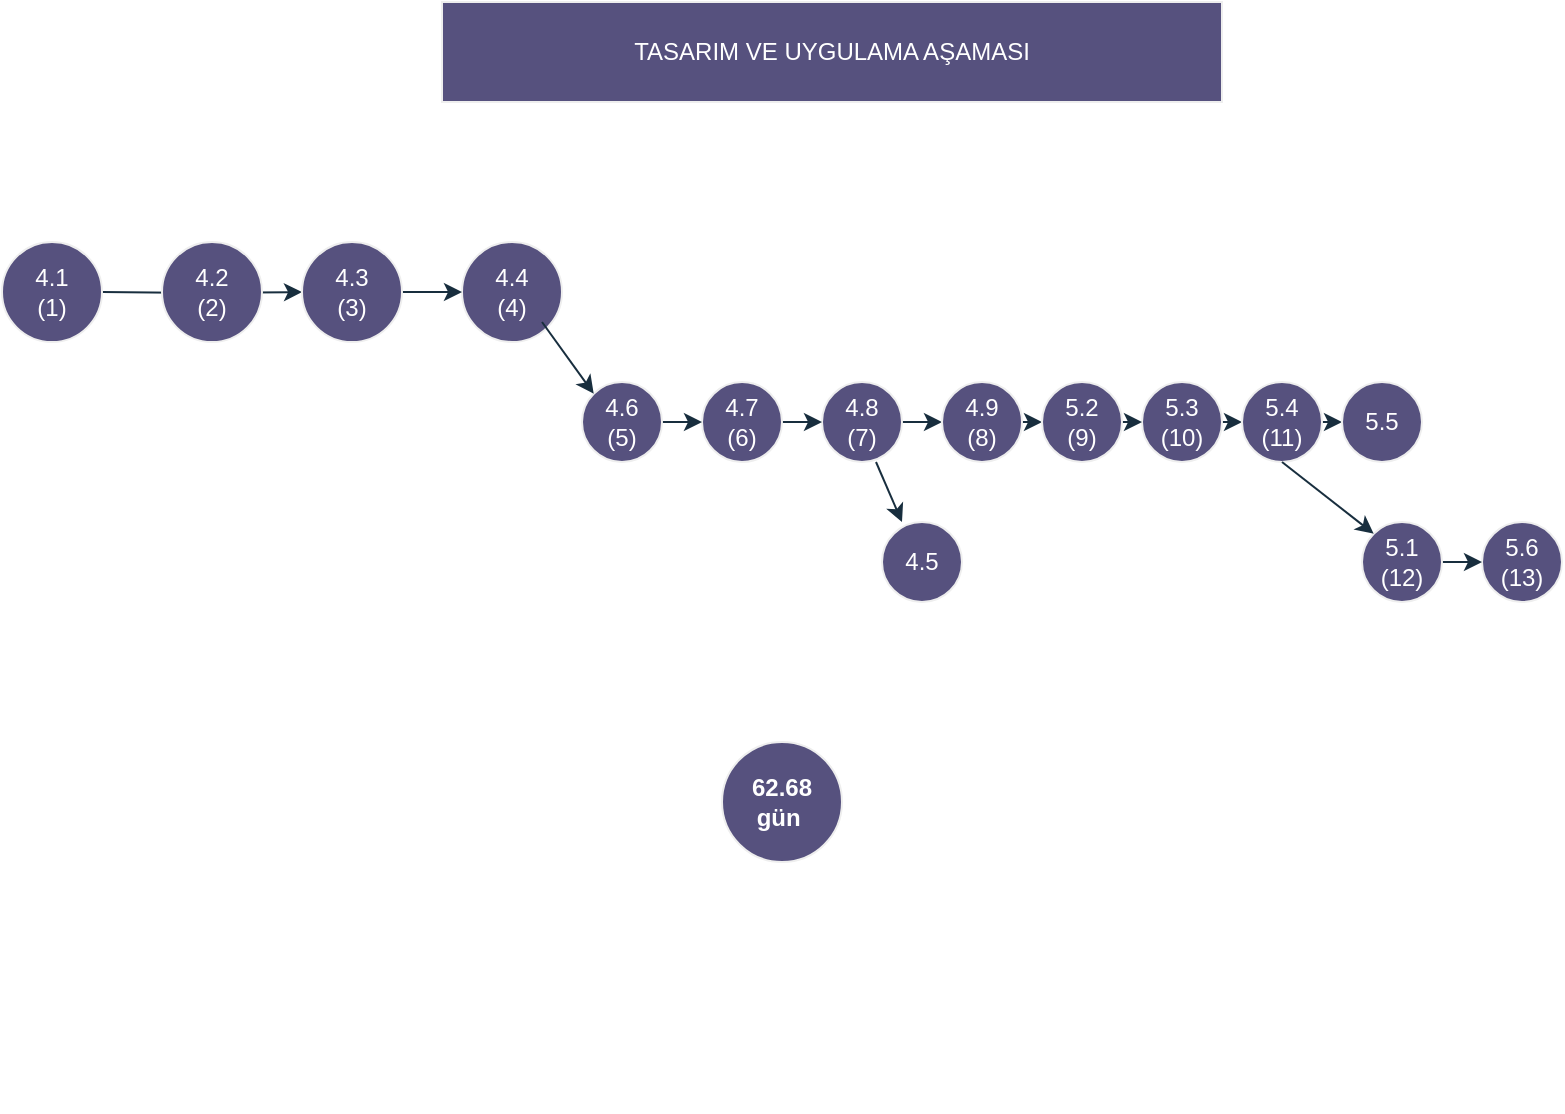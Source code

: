 <mxfile version="26.2.2">
  <diagram name="Sayfa -1" id="TM1Ow-rBUH1Qzfvp6o70">
    <mxGraphModel dx="1044" dy="626" grid="1" gridSize="10" guides="1" tooltips="1" connect="1" arrows="1" fold="1" page="1" pageScale="1" pageWidth="827" pageHeight="1169" math="0" shadow="0">
      <root>
        <mxCell id="0" />
        <mxCell id="1" parent="0" />
        <mxCell id="LvImPRZhSpyDaeC6TFJN-19" value="" style="edgeStyle=orthogonalEdgeStyle;rounded=0;orthogonalLoop=1;jettySize=auto;html=1;labelBackgroundColor=none;strokeColor=#182E3E;fontColor=default;" parent="1" target="LvImPRZhSpyDaeC6TFJN-7" edge="1">
          <mxGeometry relative="1" as="geometry">
            <mxPoint x="70" y="175" as="sourcePoint" />
          </mxGeometry>
        </mxCell>
        <mxCell id="LvImPRZhSpyDaeC6TFJN-1" value="4.1&lt;div&gt;(1)&lt;/div&gt;" style="ellipse;whiteSpace=wrap;html=1;aspect=fixed;labelBackgroundColor=none;fillColor=#56517E;strokeColor=#EEEEEE;fontColor=#FFFFFF;" parent="1" vertex="1">
          <mxGeometry x="20" y="150" width="50" height="50" as="geometry" />
        </mxCell>
        <mxCell id="LvImPRZhSpyDaeC6TFJN-28" style="edgeStyle=orthogonalEdgeStyle;rounded=0;orthogonalLoop=1;jettySize=auto;html=1;exitX=1;exitY=0.5;exitDx=0;exitDy=0;entryX=0;entryY=0.5;entryDx=0;entryDy=0;labelBackgroundColor=none;strokeColor=#182E3E;fontColor=default;" parent="1" source="LvImPRZhSpyDaeC6TFJN-2" target="LvImPRZhSpyDaeC6TFJN-8" edge="1">
          <mxGeometry relative="1" as="geometry" />
        </mxCell>
        <mxCell id="LvImPRZhSpyDaeC6TFJN-2" value="4.8&lt;div&gt;(7)&lt;/div&gt;" style="ellipse;whiteSpace=wrap;html=1;aspect=fixed;labelBackgroundColor=none;fillColor=#56517E;strokeColor=#EEEEEE;fontColor=#FFFFFF;" parent="1" vertex="1">
          <mxGeometry x="430" y="220" width="40" height="40" as="geometry" />
        </mxCell>
        <mxCell id="LvImPRZhSpyDaeC6TFJN-26" style="edgeStyle=orthogonalEdgeStyle;rounded=0;orthogonalLoop=1;jettySize=auto;html=1;exitX=1;exitY=0.5;exitDx=0;exitDy=0;entryX=0;entryY=0.5;entryDx=0;entryDy=0;labelBackgroundColor=none;strokeColor=#182E3E;fontColor=default;" parent="1" source="LvImPRZhSpyDaeC6TFJN-3" target="LvImPRZhSpyDaeC6TFJN-2" edge="1">
          <mxGeometry relative="1" as="geometry" />
        </mxCell>
        <mxCell id="LvImPRZhSpyDaeC6TFJN-3" value="4.7&lt;div&gt;(6)&lt;/div&gt;" style="ellipse;whiteSpace=wrap;html=1;aspect=fixed;labelBackgroundColor=none;fillColor=#56517E;strokeColor=#EEEEEE;fontColor=#FFFFFF;" parent="1" vertex="1">
          <mxGeometry x="370" y="220" width="40" height="40" as="geometry" />
        </mxCell>
        <mxCell id="LvImPRZhSpyDaeC6TFJN-24" style="edgeStyle=orthogonalEdgeStyle;rounded=0;orthogonalLoop=1;jettySize=auto;html=1;exitX=1;exitY=0.5;exitDx=0;exitDy=0;entryX=0;entryY=0.5;entryDx=0;entryDy=0;labelBackgroundColor=none;strokeColor=#182E3E;fontColor=default;" parent="1" source="LvImPRZhSpyDaeC6TFJN-4" target="LvImPRZhSpyDaeC6TFJN-3" edge="1">
          <mxGeometry relative="1" as="geometry" />
        </mxCell>
        <mxCell id="LvImPRZhSpyDaeC6TFJN-4" value="4.6&lt;div&gt;(5)&lt;/div&gt;" style="ellipse;whiteSpace=wrap;html=1;aspect=fixed;labelBackgroundColor=none;fillColor=#56517E;strokeColor=#EEEEEE;fontColor=#FFFFFF;" parent="1" vertex="1">
          <mxGeometry x="310" y="220" width="40" height="40" as="geometry" />
        </mxCell>
        <mxCell id="LvImPRZhSpyDaeC6TFJN-5" value="4.4&lt;div&gt;(4)&lt;/div&gt;" style="ellipse;whiteSpace=wrap;html=1;aspect=fixed;labelBackgroundColor=none;fillColor=#56517E;strokeColor=#EEEEEE;fontColor=#FFFFFF;" parent="1" vertex="1">
          <mxGeometry x="250" y="150" width="50" height="50" as="geometry" />
        </mxCell>
        <mxCell id="LvImPRZhSpyDaeC6TFJN-6" value="4.2&lt;div&gt;(2)&lt;/div&gt;" style="ellipse;whiteSpace=wrap;html=1;aspect=fixed;labelBackgroundColor=none;fillColor=#56517E;strokeColor=#EEEEEE;fontColor=#FFFFFF;" parent="1" vertex="1">
          <mxGeometry x="100" y="150" width="50" height="50" as="geometry" />
        </mxCell>
        <mxCell id="LvImPRZhSpyDaeC6TFJN-20" value="" style="edgeStyle=orthogonalEdgeStyle;rounded=0;orthogonalLoop=1;jettySize=auto;html=1;labelBackgroundColor=none;strokeColor=#182E3E;fontColor=default;" parent="1" source="LvImPRZhSpyDaeC6TFJN-7" target="LvImPRZhSpyDaeC6TFJN-5" edge="1">
          <mxGeometry relative="1" as="geometry" />
        </mxCell>
        <mxCell id="LvImPRZhSpyDaeC6TFJN-7" value="4.3&lt;div&gt;(3)&lt;/div&gt;" style="ellipse;whiteSpace=wrap;html=1;aspect=fixed;labelBackgroundColor=none;fillColor=#56517E;strokeColor=#EEEEEE;fontColor=#FFFFFF;" parent="1" vertex="1">
          <mxGeometry x="170" y="150" width="50" height="50" as="geometry" />
        </mxCell>
        <mxCell id="LvImPRZhSpyDaeC6TFJN-29" style="edgeStyle=orthogonalEdgeStyle;rounded=0;orthogonalLoop=1;jettySize=auto;html=1;exitX=1;exitY=0.5;exitDx=0;exitDy=0;entryX=0;entryY=0.5;entryDx=0;entryDy=0;labelBackgroundColor=none;strokeColor=#182E3E;fontColor=default;" parent="1" source="LvImPRZhSpyDaeC6TFJN-8" target="LvImPRZhSpyDaeC6TFJN-12" edge="1">
          <mxGeometry relative="1" as="geometry" />
        </mxCell>
        <mxCell id="LvImPRZhSpyDaeC6TFJN-8" value="4.9&lt;div&gt;(8)&lt;/div&gt;" style="ellipse;whiteSpace=wrap;html=1;aspect=fixed;labelBackgroundColor=none;fillColor=#56517E;strokeColor=#EEEEEE;fontColor=#FFFFFF;" parent="1" vertex="1">
          <mxGeometry x="490" y="220" width="40" height="40" as="geometry" />
        </mxCell>
        <mxCell id="LvImPRZhSpyDaeC6TFJN-34" style="edgeStyle=orthogonalEdgeStyle;rounded=0;orthogonalLoop=1;jettySize=auto;html=1;exitX=1;exitY=0.5;exitDx=0;exitDy=0;entryX=0;entryY=0.5;entryDx=0;entryDy=0;labelBackgroundColor=none;strokeColor=#182E3E;fontColor=default;" parent="1" source="LvImPRZhSpyDaeC6TFJN-9" target="LvImPRZhSpyDaeC6TFJN-10" edge="1">
          <mxGeometry relative="1" as="geometry" />
        </mxCell>
        <mxCell id="LvImPRZhSpyDaeC6TFJN-9" value="5.3&lt;div&gt;(10)&lt;/div&gt;" style="ellipse;whiteSpace=wrap;html=1;aspect=fixed;labelBackgroundColor=none;fillColor=#56517E;strokeColor=#EEEEEE;fontColor=#FFFFFF;" parent="1" vertex="1">
          <mxGeometry x="590" y="220" width="40" height="40" as="geometry" />
        </mxCell>
        <mxCell id="LvImPRZhSpyDaeC6TFJN-35" style="edgeStyle=orthogonalEdgeStyle;rounded=0;orthogonalLoop=1;jettySize=auto;html=1;exitX=1;exitY=0.5;exitDx=0;exitDy=0;entryX=0;entryY=0.5;entryDx=0;entryDy=0;labelBackgroundColor=none;strokeColor=#182E3E;fontColor=default;" parent="1" source="LvImPRZhSpyDaeC6TFJN-10" target="LvImPRZhSpyDaeC6TFJN-11" edge="1">
          <mxGeometry relative="1" as="geometry" />
        </mxCell>
        <mxCell id="LvImPRZhSpyDaeC6TFJN-10" value="5.4&lt;div&gt;(11)&lt;/div&gt;" style="ellipse;whiteSpace=wrap;html=1;aspect=fixed;labelBackgroundColor=none;fillColor=#56517E;strokeColor=#EEEEEE;fontColor=#FFFFFF;" parent="1" vertex="1">
          <mxGeometry x="640" y="220" width="40" height="40" as="geometry" />
        </mxCell>
        <mxCell id="LvImPRZhSpyDaeC6TFJN-11" value="&lt;div&gt;&lt;br&gt;&lt;/div&gt;5.5&lt;div&gt;&lt;br&gt;&lt;/div&gt;" style="ellipse;whiteSpace=wrap;html=1;aspect=fixed;labelBackgroundColor=none;fillColor=#56517E;strokeColor=#EEEEEE;fontColor=#FFFFFF;" parent="1" vertex="1">
          <mxGeometry x="690" y="220" width="40" height="40" as="geometry" />
        </mxCell>
        <mxCell id="LvImPRZhSpyDaeC6TFJN-30" style="edgeStyle=orthogonalEdgeStyle;rounded=0;orthogonalLoop=1;jettySize=auto;html=1;exitX=1;exitY=0.5;exitDx=0;exitDy=0;entryX=0;entryY=0.5;entryDx=0;entryDy=0;labelBackgroundColor=none;strokeColor=#182E3E;fontColor=default;" parent="1" source="LvImPRZhSpyDaeC6TFJN-12" target="LvImPRZhSpyDaeC6TFJN-9" edge="1">
          <mxGeometry relative="1" as="geometry" />
        </mxCell>
        <mxCell id="LvImPRZhSpyDaeC6TFJN-12" value="5.2&lt;div&gt;(9)&lt;/div&gt;" style="ellipse;whiteSpace=wrap;html=1;aspect=fixed;labelBackgroundColor=none;fillColor=#56517E;strokeColor=#EEEEEE;fontColor=#FFFFFF;" parent="1" vertex="1">
          <mxGeometry x="540" y="220" width="40" height="40" as="geometry" />
        </mxCell>
        <mxCell id="LvImPRZhSpyDaeC6TFJN-14" value="4.5" style="ellipse;whiteSpace=wrap;html=1;aspect=fixed;labelBackgroundColor=none;fillColor=#56517E;strokeColor=#EEEEEE;fontColor=#FFFFFF;" parent="1" vertex="1">
          <mxGeometry x="460" y="290" width="40" height="40" as="geometry" />
        </mxCell>
        <mxCell id="LvImPRZhSpyDaeC6TFJN-15" value="5.6&lt;div&gt;(13)&lt;/div&gt;" style="ellipse;whiteSpace=wrap;html=1;aspect=fixed;labelBackgroundColor=none;fillColor=#56517E;strokeColor=#EEEEEE;fontColor=#FFFFFF;" parent="1" vertex="1">
          <mxGeometry x="760" y="290" width="40" height="40" as="geometry" />
        </mxCell>
        <mxCell id="LvImPRZhSpyDaeC6TFJN-37" style="edgeStyle=orthogonalEdgeStyle;rounded=0;orthogonalLoop=1;jettySize=auto;html=1;exitX=1;exitY=0.5;exitDx=0;exitDy=0;entryX=0;entryY=0.5;entryDx=0;entryDy=0;labelBackgroundColor=none;strokeColor=#182E3E;fontColor=default;" parent="1" source="LvImPRZhSpyDaeC6TFJN-16" target="LvImPRZhSpyDaeC6TFJN-15" edge="1">
          <mxGeometry relative="1" as="geometry" />
        </mxCell>
        <mxCell id="LvImPRZhSpyDaeC6TFJN-16" value="5.1&lt;div&gt;(12)&lt;/div&gt;" style="ellipse;whiteSpace=wrap;html=1;aspect=fixed;labelBackgroundColor=none;fillColor=#56517E;strokeColor=#EEEEEE;fontColor=#FFFFFF;" parent="1" vertex="1">
          <mxGeometry x="700" y="290" width="40" height="40" as="geometry" />
        </mxCell>
        <mxCell id="LvImPRZhSpyDaeC6TFJN-17" value="TASARIM VE UYGULAMA AŞAMASI" style="rounded=0;whiteSpace=wrap;html=1;labelBackgroundColor=none;fillColor=#56517E;strokeColor=#EEEEEE;fontColor=#FFFFFF;" parent="1" vertex="1">
          <mxGeometry x="240" y="30" width="390" height="50" as="geometry" />
        </mxCell>
        <mxCell id="LvImPRZhSpyDaeC6TFJN-23" value="" style="endArrow=classic;html=1;rounded=0;entryX=0;entryY=0;entryDx=0;entryDy=0;labelBackgroundColor=none;strokeColor=#182E3E;fontColor=default;" parent="1" target="LvImPRZhSpyDaeC6TFJN-4" edge="1">
          <mxGeometry width="50" height="50" relative="1" as="geometry">
            <mxPoint x="290" y="190" as="sourcePoint" />
            <mxPoint x="480" y="300" as="targetPoint" />
          </mxGeometry>
        </mxCell>
        <mxCell id="LvImPRZhSpyDaeC6TFJN-36" value="" style="endArrow=classic;html=1;rounded=0;entryX=0;entryY=0;entryDx=0;entryDy=0;labelBackgroundColor=none;strokeColor=#182E3E;fontColor=default;" parent="1" target="LvImPRZhSpyDaeC6TFJN-16" edge="1">
          <mxGeometry width="50" height="50" relative="1" as="geometry">
            <mxPoint x="660" y="260" as="sourcePoint" />
            <mxPoint x="710" y="210" as="targetPoint" />
          </mxGeometry>
        </mxCell>
        <mxCell id="LvImPRZhSpyDaeC6TFJN-38" value="" style="endArrow=classic;html=1;rounded=0;entryX=0.25;entryY=0;entryDx=0;entryDy=0;entryPerimeter=0;labelBackgroundColor=none;strokeColor=#182E3E;fontColor=default;" parent="1" target="LvImPRZhSpyDaeC6TFJN-14" edge="1">
          <mxGeometry width="50" height="50" relative="1" as="geometry">
            <mxPoint x="457" y="260" as="sourcePoint" />
            <mxPoint x="503" y="296" as="targetPoint" />
          </mxGeometry>
        </mxCell>
        <mxCell id="LvImPRZhSpyDaeC6TFJN-40" value="&lt;span style=&quot;font-size: 15px;&quot;&gt;İREM ÖZENSEL&lt;/span&gt;&lt;div&gt;&lt;span style=&quot;font-size: 15px;&quot;&gt;B221306052&lt;/span&gt;&lt;/div&gt;&lt;div&gt;&lt;span style=&quot;font-size: 15px;&quot;&gt;&lt;br&gt;&lt;/span&gt;&lt;/div&gt;" style="text;html=1;align=center;verticalAlign=middle;resizable=0;points=[];autosize=1;strokeColor=none;fillColor=none;fontColor=#FFFFFF;fontStyle=1" parent="1" vertex="1">
          <mxGeometry x="630" y="515" width="140" height="70" as="geometry" />
        </mxCell>
        <mxCell id="LvImPRZhSpyDaeC6TFJN-41" value="62.68&lt;div&gt;gün&amp;nbsp;&lt;/div&gt;" style="ellipse;whiteSpace=wrap;html=1;strokeColor=#EEEEEE;fontColor=#FFFFFF;fillColor=#56517E;fontStyle=1" parent="1" vertex="1">
          <mxGeometry x="380" y="400" width="60" height="60" as="geometry" />
        </mxCell>
      </root>
    </mxGraphModel>
  </diagram>
</mxfile>

